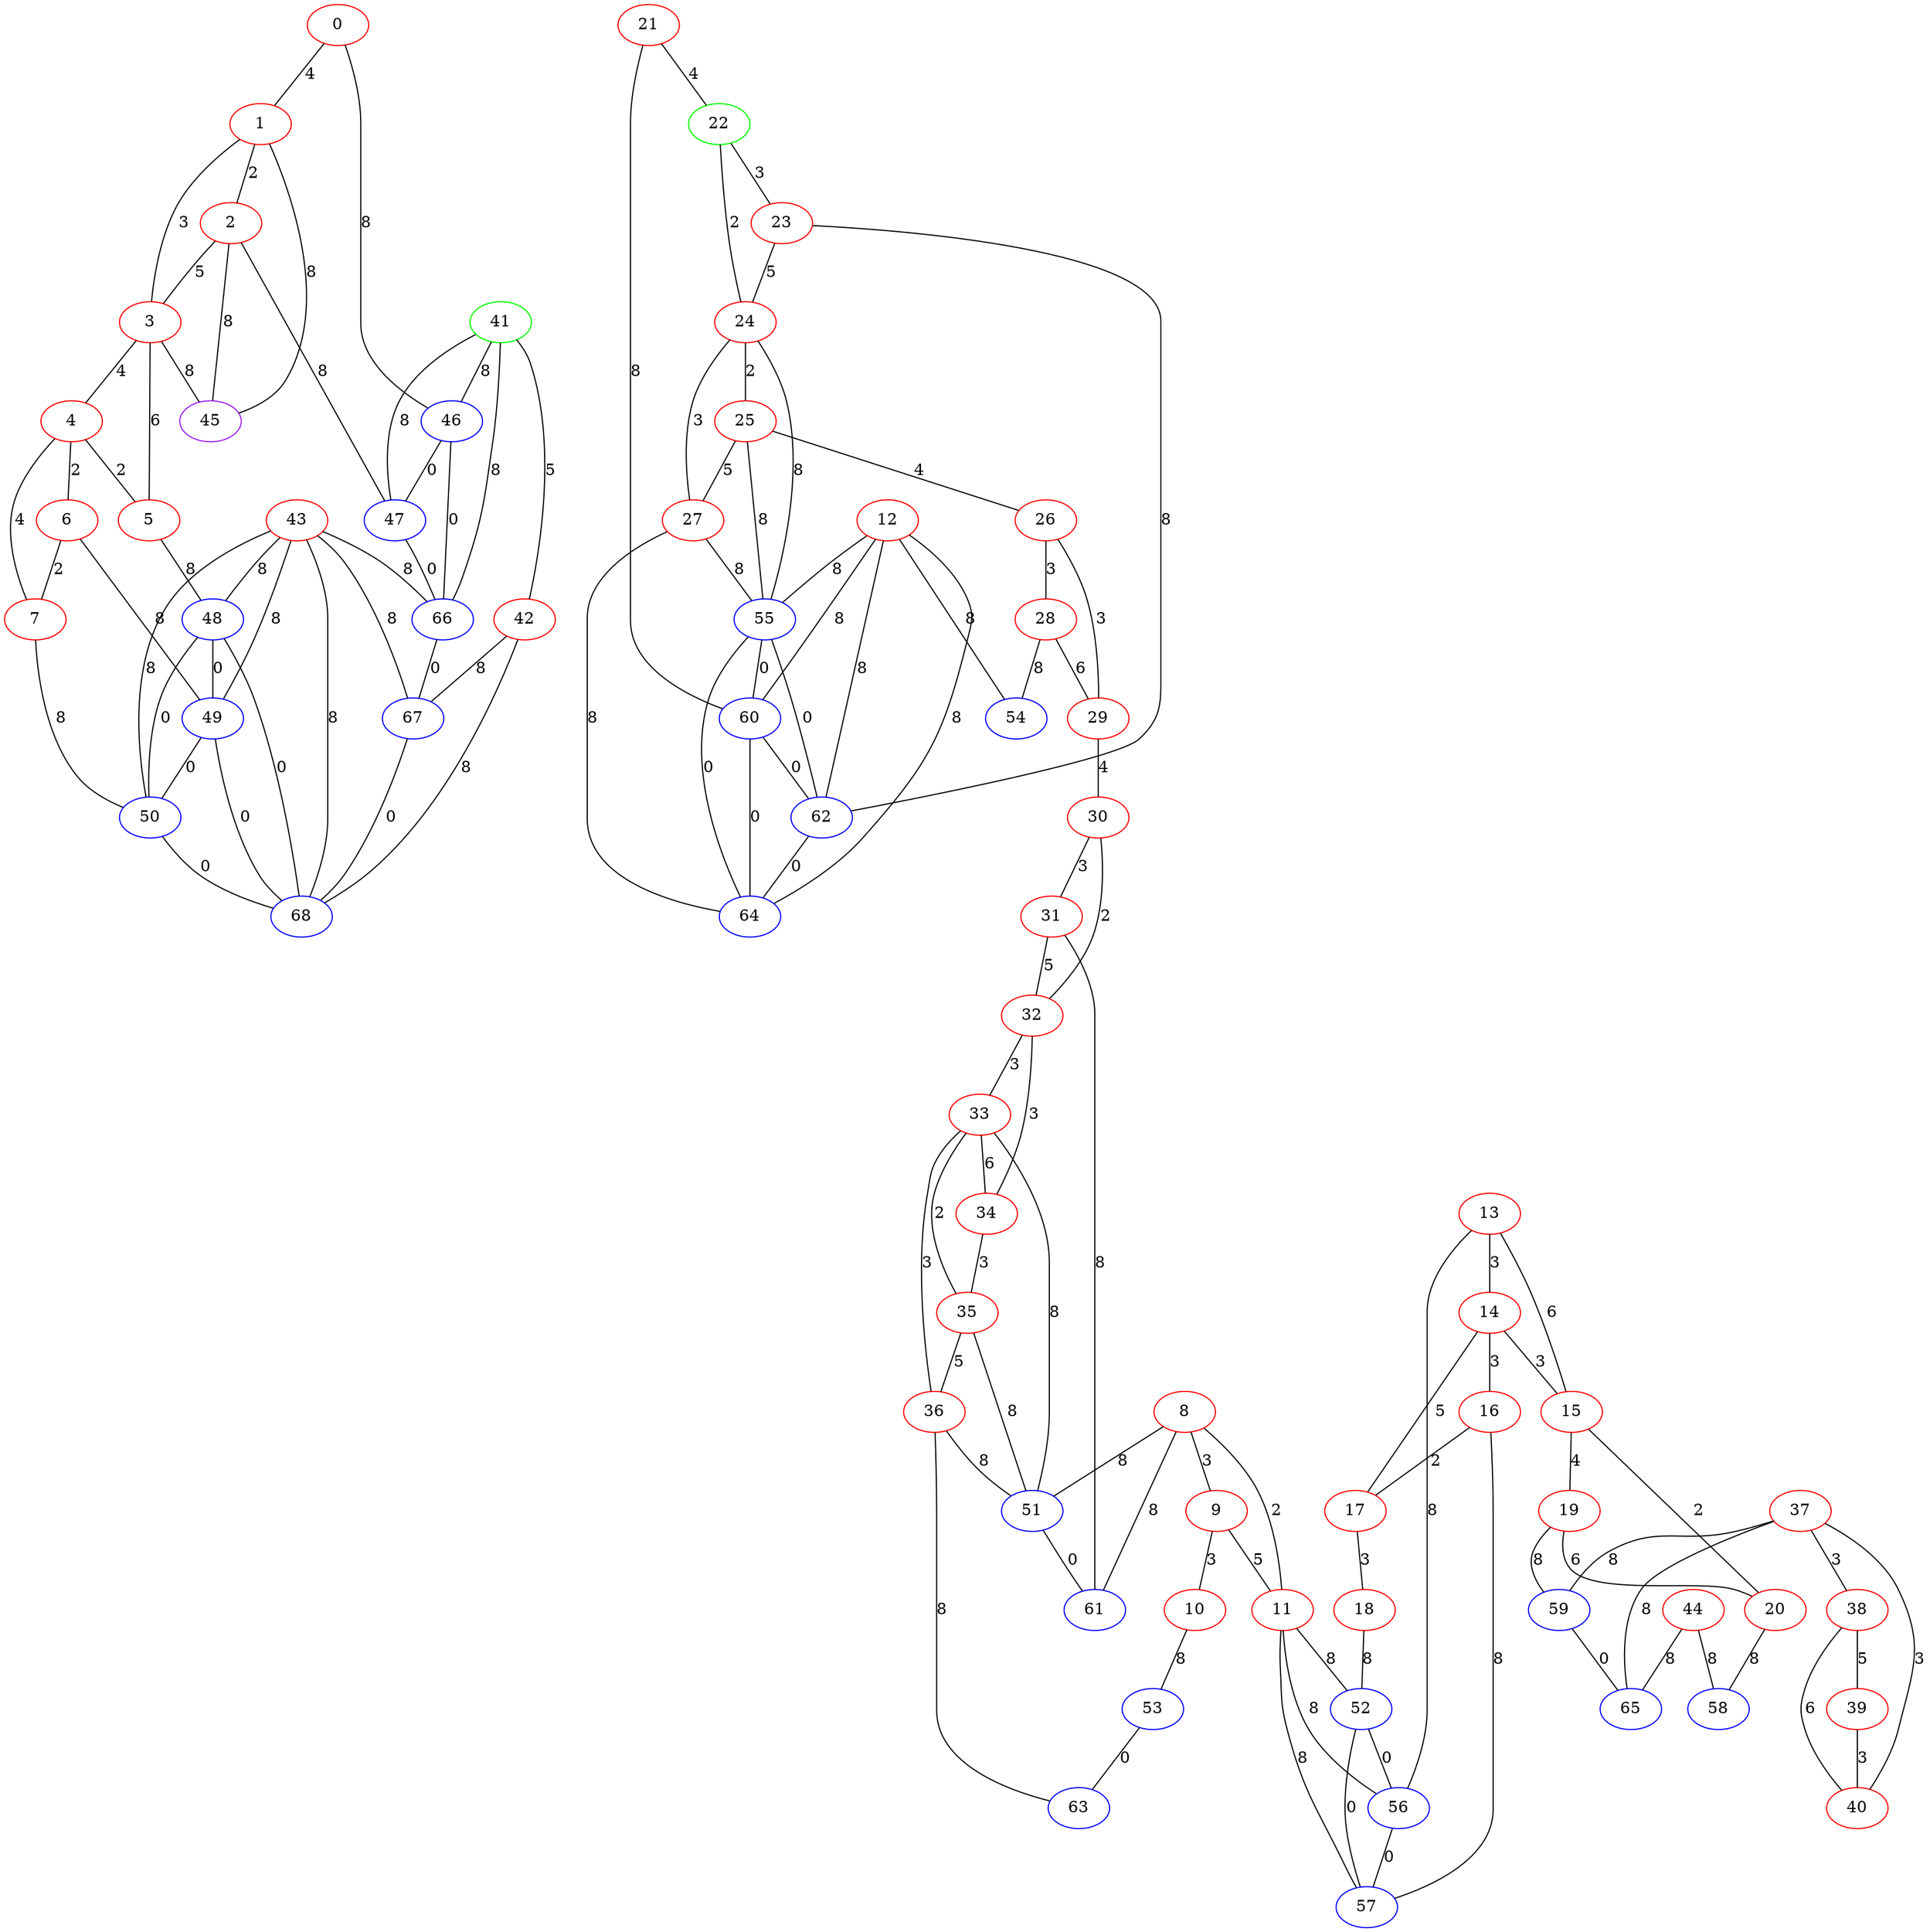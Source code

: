 graph "" {
0 [color=red, weight=1];
1 [color=red, weight=1];
2 [color=red, weight=1];
3 [color=red, weight=1];
4 [color=red, weight=1];
5 [color=red, weight=1];
6 [color=red, weight=1];
7 [color=red, weight=1];
8 [color=red, weight=1];
9 [color=red, weight=1];
10 [color=red, weight=1];
11 [color=red, weight=1];
12 [color=red, weight=1];
13 [color=red, weight=1];
14 [color=red, weight=1];
15 [color=red, weight=1];
16 [color=red, weight=1];
17 [color=red, weight=1];
18 [color=red, weight=1];
19 [color=red, weight=1];
20 [color=red, weight=1];
21 [color=red, weight=1];
22 [color=green, weight=2];
23 [color=red, weight=1];
24 [color=red, weight=1];
25 [color=red, weight=1];
26 [color=red, weight=1];
27 [color=red, weight=1];
28 [color=red, weight=1];
29 [color=red, weight=1];
30 [color=red, weight=1];
31 [color=red, weight=1];
32 [color=red, weight=1];
33 [color=red, weight=1];
34 [color=red, weight=1];
35 [color=red, weight=1];
36 [color=red, weight=1];
37 [color=red, weight=1];
38 [color=red, weight=1];
39 [color=red, weight=1];
40 [color=red, weight=1];
41 [color=green, weight=2];
42 [color=red, weight=1];
43 [color=red, weight=1];
44 [color=red, weight=1];
45 [color=purple, weight=4];
46 [color=blue, weight=3];
47 [color=blue, weight=3];
48 [color=blue, weight=3];
49 [color=blue, weight=3];
50 [color=blue, weight=3];
51 [color=blue, weight=3];
52 [color=blue, weight=3];
53 [color=blue, weight=3];
54 [color=blue, weight=3];
55 [color=blue, weight=3];
56 [color=blue, weight=3];
57 [color=blue, weight=3];
58 [color=blue, weight=3];
59 [color=blue, weight=3];
60 [color=blue, weight=3];
61 [color=blue, weight=3];
62 [color=blue, weight=3];
63 [color=blue, weight=3];
64 [color=blue, weight=3];
65 [color=blue, weight=3];
66 [color=blue, weight=3];
67 [color=blue, weight=3];
68 [color=blue, weight=3];
0 -- 1  [key=0, label=4];
0 -- 46  [key=0, label=8];
1 -- 2  [key=0, label=2];
1 -- 3  [key=0, label=3];
1 -- 45  [key=0, label=8];
2 -- 3  [key=0, label=5];
2 -- 45  [key=0, label=8];
2 -- 47  [key=0, label=8];
3 -- 4  [key=0, label=4];
3 -- 5  [key=0, label=6];
3 -- 45  [key=0, label=8];
4 -- 5  [key=0, label=2];
4 -- 6  [key=0, label=2];
4 -- 7  [key=0, label=4];
5 -- 48  [key=0, label=8];
6 -- 49  [key=0, label=8];
6 -- 7  [key=0, label=2];
7 -- 50  [key=0, label=8];
8 -- 9  [key=0, label=3];
8 -- 11  [key=0, label=2];
8 -- 61  [key=0, label=8];
8 -- 51  [key=0, label=8];
9 -- 10  [key=0, label=3];
9 -- 11  [key=0, label=5];
10 -- 53  [key=0, label=8];
11 -- 52  [key=0, label=8];
11 -- 57  [key=0, label=8];
11 -- 56  [key=0, label=8];
12 -- 64  [key=0, label=8];
12 -- 60  [key=0, label=8];
12 -- 62  [key=0, label=8];
12 -- 54  [key=0, label=8];
12 -- 55  [key=0, label=8];
13 -- 56  [key=0, label=8];
13 -- 14  [key=0, label=3];
13 -- 15  [key=0, label=6];
14 -- 16  [key=0, label=3];
14 -- 17  [key=0, label=5];
14 -- 15  [key=0, label=3];
15 -- 19  [key=0, label=4];
15 -- 20  [key=0, label=2];
16 -- 17  [key=0, label=2];
16 -- 57  [key=0, label=8];
17 -- 18  [key=0, label=3];
18 -- 52  [key=0, label=8];
19 -- 59  [key=0, label=8];
19 -- 20  [key=0, label=6];
20 -- 58  [key=0, label=8];
21 -- 60  [key=0, label=8];
21 -- 22  [key=0, label=4];
22 -- 24  [key=0, label=2];
22 -- 23  [key=0, label=3];
23 -- 24  [key=0, label=5];
23 -- 62  [key=0, label=8];
24 -- 25  [key=0, label=2];
24 -- 27  [key=0, label=3];
24 -- 55  [key=0, label=8];
25 -- 26  [key=0, label=4];
25 -- 27  [key=0, label=5];
25 -- 55  [key=0, label=8];
26 -- 28  [key=0, label=3];
26 -- 29  [key=0, label=3];
27 -- 64  [key=0, label=8];
27 -- 55  [key=0, label=8];
28 -- 29  [key=0, label=6];
28 -- 54  [key=0, label=8];
29 -- 30  [key=0, label=4];
30 -- 32  [key=0, label=2];
30 -- 31  [key=0, label=3];
31 -- 32  [key=0, label=5];
31 -- 61  [key=0, label=8];
32 -- 33  [key=0, label=3];
32 -- 34  [key=0, label=3];
33 -- 51  [key=0, label=8];
33 -- 34  [key=0, label=6];
33 -- 35  [key=0, label=2];
33 -- 36  [key=0, label=3];
34 -- 35  [key=0, label=3];
35 -- 51  [key=0, label=8];
35 -- 36  [key=0, label=5];
36 -- 51  [key=0, label=8];
36 -- 63  [key=0, label=8];
37 -- 40  [key=0, label=3];
37 -- 65  [key=0, label=8];
37 -- 59  [key=0, label=8];
37 -- 38  [key=0, label=3];
38 -- 40  [key=0, label=6];
38 -- 39  [key=0, label=5];
39 -- 40  [key=0, label=3];
41 -- 42  [key=0, label=5];
41 -- 66  [key=0, label=8];
41 -- 46  [key=0, label=8];
41 -- 47  [key=0, label=8];
42 -- 67  [key=0, label=8];
42 -- 68  [key=0, label=8];
43 -- 66  [key=0, label=8];
43 -- 67  [key=0, label=8];
43 -- 68  [key=0, label=8];
43 -- 48  [key=0, label=8];
43 -- 49  [key=0, label=8];
43 -- 50  [key=0, label=8];
44 -- 65  [key=0, label=8];
44 -- 58  [key=0, label=8];
46 -- 66  [key=0, label=0];
46 -- 47  [key=0, label=0];
47 -- 66  [key=0, label=0];
48 -- 49  [key=0, label=0];
48 -- 50  [key=0, label=0];
48 -- 68  [key=0, label=0];
49 -- 50  [key=0, label=0];
49 -- 68  [key=0, label=0];
50 -- 68  [key=0, label=0];
51 -- 61  [key=0, label=0];
52 -- 56  [key=0, label=0];
52 -- 57  [key=0, label=0];
53 -- 63  [key=0, label=0];
55 -- 64  [key=0, label=0];
55 -- 60  [key=0, label=0];
55 -- 62  [key=0, label=0];
56 -- 57  [key=0, label=0];
59 -- 65  [key=0, label=0];
60 -- 64  [key=0, label=0];
60 -- 62  [key=0, label=0];
62 -- 64  [key=0, label=0];
66 -- 67  [key=0, label=0];
67 -- 68  [key=0, label=0];
}
